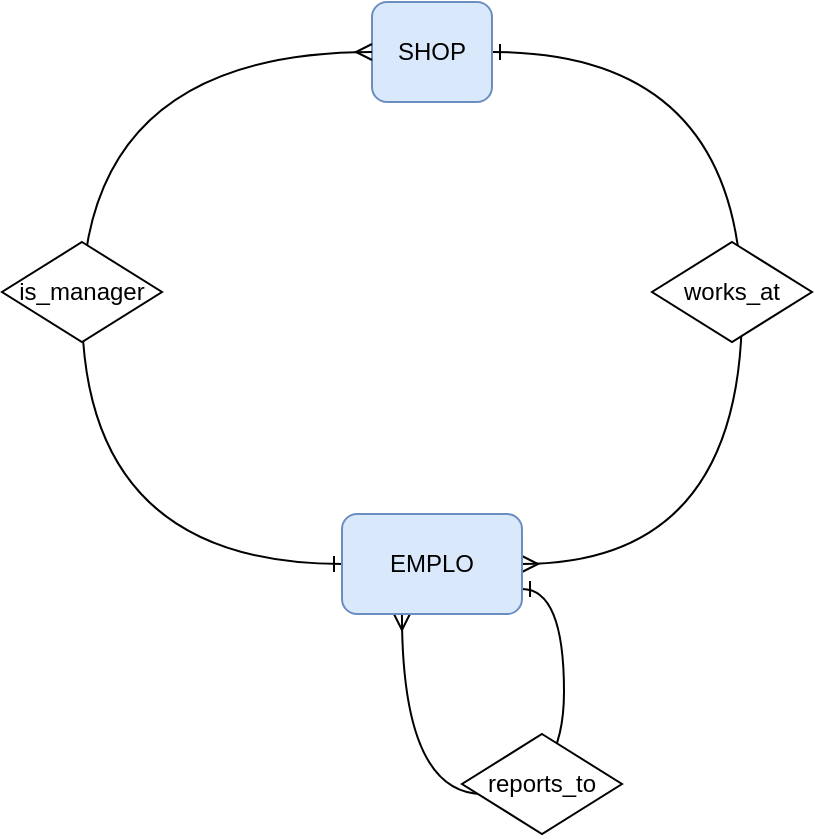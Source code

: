<mxfile version="28.0.4">
  <diagram id="R2lEEEUBdFMjLlhIrx00" name="Page-1">
    <mxGraphModel dx="1034" dy="668" grid="1" gridSize="10" guides="1" tooltips="1" connect="1" arrows="1" fold="1" page="1" pageScale="1" pageWidth="850" pageHeight="1100" math="0" shadow="0" extFonts="Permanent Marker^https://fonts.googleapis.com/css?family=Permanent+Marker">
      <root>
        <mxCell id="0" />
        <mxCell id="1" parent="0" />
        <mxCell id="9jhaiEioy0Xy451GB6fG-4" style="edgeStyle=orthogonalEdgeStyle;rounded=0;orthogonalLoop=1;jettySize=auto;html=1;exitX=1;exitY=0.5;exitDx=0;exitDy=0;curved=1;entryX=1;entryY=0.5;entryDx=0;entryDy=0;endArrow=ERmany;endFill=0;startArrow=ERone;startFill=0;" parent="1" source="OnU-D66EaQQ06rdmp6Sh-2" target="OnU-D66EaQQ06rdmp6Sh-6" edge="1">
          <mxGeometry relative="1" as="geometry">
            <mxPoint x="590" y="316" as="targetPoint" />
            <Array as="points">
              <mxPoint x="480" y="95" />
              <mxPoint x="480" y="351" />
            </Array>
          </mxGeometry>
        </mxCell>
        <mxCell id="OnU-D66EaQQ06rdmp6Sh-2" value="SHOP" style="rounded=1;whiteSpace=wrap;html=1;fillColor=#dae8fc;strokeColor=#6c8ebf;" parent="1" vertex="1">
          <mxGeometry x="295" y="70" width="60" height="50" as="geometry" />
        </mxCell>
        <mxCell id="9jhaiEioy0Xy451GB6fG-5" style="edgeStyle=orthogonalEdgeStyle;rounded=0;orthogonalLoop=1;jettySize=auto;html=1;curved=1;entryX=0;entryY=0.5;entryDx=0;entryDy=0;endArrow=ERmany;endFill=0;startArrow=ERone;startFill=0;" parent="1" source="OnU-D66EaQQ06rdmp6Sh-6" target="OnU-D66EaQQ06rdmp6Sh-2" edge="1">
          <mxGeometry relative="1" as="geometry">
            <mxPoint x="230" y="96" as="targetPoint" />
            <Array as="points">
              <mxPoint x="150" y="351" />
              <mxPoint x="150" y="95" />
            </Array>
          </mxGeometry>
        </mxCell>
        <mxCell id="9jhaiEioy0Xy451GB6fG-7" style="edgeStyle=orthogonalEdgeStyle;rounded=0;orthogonalLoop=1;jettySize=auto;html=1;exitX=1;exitY=0.75;exitDx=0;exitDy=0;curved=1;entryX=0.333;entryY=1;entryDx=0;entryDy=0;entryPerimeter=0;endArrow=ERmany;endFill=0;startArrow=ERone;startFill=0;" parent="1" source="OnU-D66EaQQ06rdmp6Sh-6" target="OnU-D66EaQQ06rdmp6Sh-6" edge="1">
          <mxGeometry relative="1" as="geometry">
            <mxPoint x="310" y="446" as="targetPoint" />
            <Array as="points">
              <mxPoint x="391" y="364" />
              <mxPoint x="391" y="466" />
              <mxPoint x="310" y="466" />
            </Array>
          </mxGeometry>
        </mxCell>
        <mxCell id="OnU-D66EaQQ06rdmp6Sh-6" value="EMPLO" style="rounded=1;whiteSpace=wrap;html=1;fillColor=#dae8fc;strokeColor=#6c8ebf;" parent="1" vertex="1">
          <mxGeometry x="280" y="326" width="90" height="50" as="geometry" />
        </mxCell>
        <mxCell id="OnU-D66EaQQ06rdmp6Sh-36" value="works_at" style="shape=rhombus;perimeter=rhombusPerimeter;whiteSpace=wrap;html=1;align=center;" parent="1" vertex="1">
          <mxGeometry x="435" y="190" width="80" height="50" as="geometry" />
        </mxCell>
        <mxCell id="OnU-D66EaQQ06rdmp6Sh-61" value="reports_to" style="shape=rhombus;perimeter=rhombusPerimeter;whiteSpace=wrap;html=1;align=center;" parent="1" vertex="1">
          <mxGeometry x="340" y="436" width="80" height="50" as="geometry" />
        </mxCell>
        <mxCell id="OnU-D66EaQQ06rdmp6Sh-63" value="is_manager" style="shape=rhombus;perimeter=rhombusPerimeter;whiteSpace=wrap;html=1;align=center;" parent="1" vertex="1">
          <mxGeometry x="110" y="190" width="80" height="50" as="geometry" />
        </mxCell>
      </root>
    </mxGraphModel>
  </diagram>
</mxfile>
